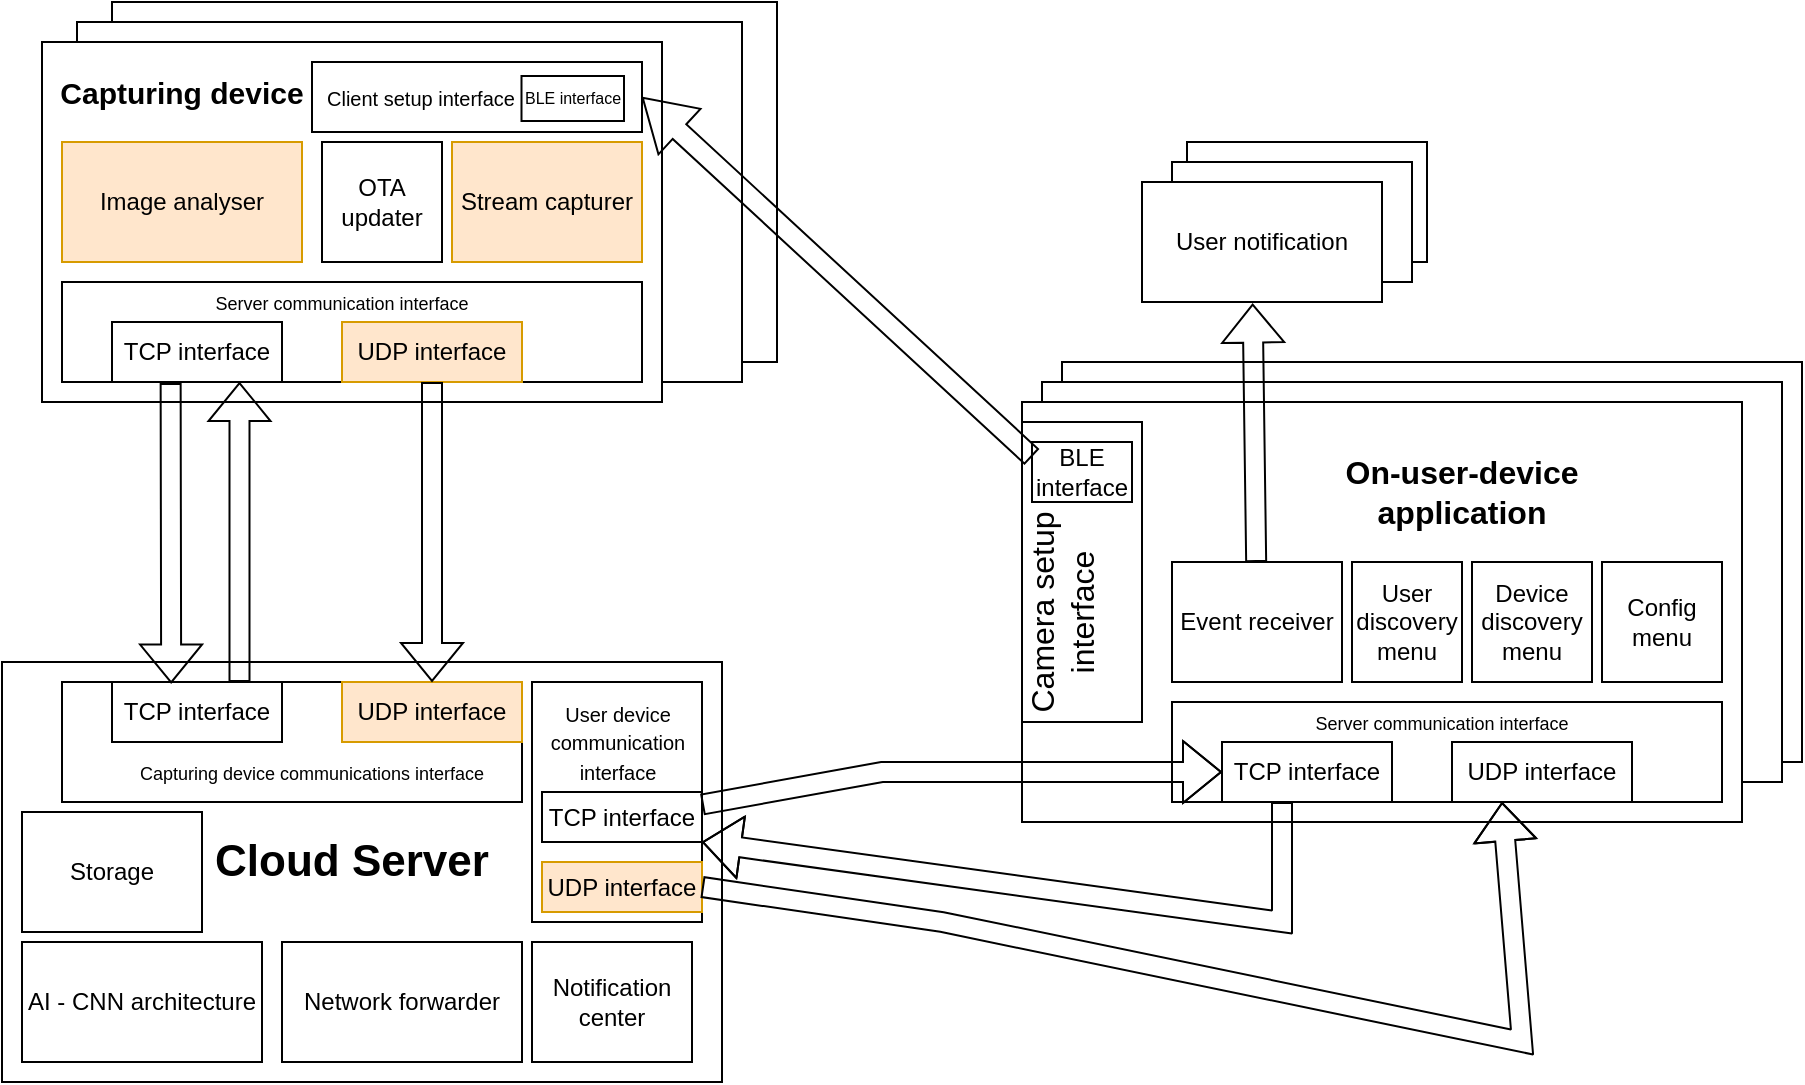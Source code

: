 <mxfile version="23.1.7" type="device">
  <diagram name="Page-1" id="WWrtLM3kdnhNsB_Eunjz">
    <mxGraphModel dx="1274" dy="723" grid="1" gridSize="10" guides="1" tooltips="1" connect="1" arrows="1" fold="1" page="1" pageScale="1" pageWidth="850" pageHeight="1100" math="0" shadow="0">
      <root>
        <mxCell id="0" />
        <mxCell id="1" parent="0" />
        <mxCell id="8z0fcw80SUr7YGMnGmI_-52" value="" style="rounded=0;whiteSpace=wrap;html=1;" parent="1" vertex="1">
          <mxGeometry x="752.5" y="280" width="120" height="60" as="geometry" />
        </mxCell>
        <mxCell id="8z0fcw80SUr7YGMnGmI_-51" value="" style="rounded=0;whiteSpace=wrap;html=1;" parent="1" vertex="1">
          <mxGeometry x="745" y="290" width="120" height="60" as="geometry" />
        </mxCell>
        <mxCell id="8z0fcw80SUr7YGMnGmI_-50" value="" style="rounded=0;whiteSpace=wrap;html=1;" parent="1" vertex="1">
          <mxGeometry x="690" y="390" width="370" height="200" as="geometry" />
        </mxCell>
        <mxCell id="8z0fcw80SUr7YGMnGmI_-49" value="" style="rounded=0;whiteSpace=wrap;html=1;" parent="1" vertex="1">
          <mxGeometry x="680" y="400" width="370" height="200" as="geometry" />
        </mxCell>
        <mxCell id="8z0fcw80SUr7YGMnGmI_-24" value="" style="rounded=0;whiteSpace=wrap;html=1;" parent="1" vertex="1">
          <mxGeometry x="215" y="210" width="332.5" height="180" as="geometry" />
        </mxCell>
        <mxCell id="8z0fcw80SUr7YGMnGmI_-23" value="" style="rounded=0;whiteSpace=wrap;html=1;" parent="1" vertex="1">
          <mxGeometry x="197.5" y="220" width="332.5" height="180" as="geometry" />
        </mxCell>
        <mxCell id="8z0fcw80SUr7YGMnGmI_-2" value="" style="rounded=0;whiteSpace=wrap;html=1;" parent="1" vertex="1">
          <mxGeometry x="160" y="540" width="360" height="210" as="geometry" />
        </mxCell>
        <mxCell id="8z0fcw80SUr7YGMnGmI_-3" value="&lt;font style=&quot;font-size: 22px;&quot;&gt;Cloud Server&lt;/font&gt;" style="text;html=1;strokeColor=none;fillColor=none;align=center;verticalAlign=middle;whiteSpace=wrap;rounded=0;fontStyle=1" parent="1" vertex="1">
          <mxGeometry x="260" y="605" width="150" height="70" as="geometry" />
        </mxCell>
        <mxCell id="8z0fcw80SUr7YGMnGmI_-4" value="AI - CNN architecture" style="rounded=0;whiteSpace=wrap;html=1;" parent="1" vertex="1">
          <mxGeometry x="170" y="680" width="120" height="60" as="geometry" />
        </mxCell>
        <mxCell id="8z0fcw80SUr7YGMnGmI_-5" value="Network forwarder" style="rounded=0;whiteSpace=wrap;html=1;" parent="1" vertex="1">
          <mxGeometry x="300" y="680" width="120" height="60" as="geometry" />
        </mxCell>
        <mxCell id="8z0fcw80SUr7YGMnGmI_-6" value="" style="rounded=0;whiteSpace=wrap;html=1;" parent="1" vertex="1">
          <mxGeometry x="180" y="230" width="310" height="180" as="geometry" />
        </mxCell>
        <mxCell id="8z0fcw80SUr7YGMnGmI_-7" value="&lt;font style=&quot;font-size: 15px;&quot;&gt;Capturing device&lt;/font&gt;" style="text;html=1;strokeColor=none;fillColor=none;align=center;verticalAlign=middle;whiteSpace=wrap;rounded=0;fontStyle=1" parent="1" vertex="1">
          <mxGeometry x="185" y="240" width="130" height="30" as="geometry" />
        </mxCell>
        <mxCell id="8z0fcw80SUr7YGMnGmI_-8" value="Image analyser" style="rounded=0;whiteSpace=wrap;html=1;fillColor=#ffe6cc;strokeColor=#d79b00;" parent="1" vertex="1">
          <mxGeometry x="190" y="280" width="120" height="60" as="geometry" />
        </mxCell>
        <mxCell id="8z0fcw80SUr7YGMnGmI_-9" value="OTA updater" style="rounded=0;whiteSpace=wrap;html=1;" parent="1" vertex="1">
          <mxGeometry x="320" y="280" width="60" height="60" as="geometry" />
        </mxCell>
        <mxCell id="8z0fcw80SUr7YGMnGmI_-10" value="" style="rounded=0;whiteSpace=wrap;html=1;" parent="1" vertex="1">
          <mxGeometry x="190" y="550" width="230" height="60" as="geometry" />
        </mxCell>
        <mxCell id="8z0fcw80SUr7YGMnGmI_-12" value="&lt;font style=&quot;font-size: 9px;&quot;&gt;Capturing device communications interface&lt;/font&gt;" style="text;html=1;strokeColor=none;fillColor=none;align=center;verticalAlign=middle;whiteSpace=wrap;rounded=0;" parent="1" vertex="1">
          <mxGeometry x="220" y="580" width="190" height="30" as="geometry" />
        </mxCell>
        <mxCell id="8z0fcw80SUr7YGMnGmI_-13" value="TCP interface" style="rounded=0;whiteSpace=wrap;html=1;" parent="1" vertex="1">
          <mxGeometry x="215" y="550" width="85" height="30" as="geometry" />
        </mxCell>
        <mxCell id="8z0fcw80SUr7YGMnGmI_-14" value="UDP interface" style="rounded=0;whiteSpace=wrap;html=1;fillColor=#ffe6cc;strokeColor=#d79b00;" parent="1" vertex="1">
          <mxGeometry x="330" y="550" width="90" height="30" as="geometry" />
        </mxCell>
        <mxCell id="8z0fcw80SUr7YGMnGmI_-15" value="" style="rounded=0;whiteSpace=wrap;html=1;" parent="1" vertex="1">
          <mxGeometry x="190" y="350" width="290" height="50" as="geometry" />
        </mxCell>
        <mxCell id="8z0fcw80SUr7YGMnGmI_-16" value="&lt;font style=&quot;font-size: 9px;&quot;&gt;Server communication interface&lt;br&gt;&lt;/font&gt;" style="text;html=1;strokeColor=none;fillColor=none;align=center;verticalAlign=middle;whiteSpace=wrap;rounded=0;" parent="1" vertex="1">
          <mxGeometry x="255" y="350" width="150" height="20" as="geometry" />
        </mxCell>
        <mxCell id="8z0fcw80SUr7YGMnGmI_-18" value="TCP interface" style="rounded=0;whiteSpace=wrap;html=1;" parent="1" vertex="1">
          <mxGeometry x="215" y="370" width="85" height="30" as="geometry" />
        </mxCell>
        <mxCell id="8z0fcw80SUr7YGMnGmI_-19" value="UDP interface" style="rounded=0;whiteSpace=wrap;html=1;fillColor=#ffe6cc;strokeColor=#d79b00;" parent="1" vertex="1">
          <mxGeometry x="330" y="370" width="90" height="30" as="geometry" />
        </mxCell>
        <mxCell id="8z0fcw80SUr7YGMnGmI_-20" value="" style="rounded=0;whiteSpace=wrap;html=1;" parent="1" vertex="1">
          <mxGeometry x="670" y="410" width="360" height="210" as="geometry" />
        </mxCell>
        <mxCell id="8z0fcw80SUr7YGMnGmI_-21" value="&lt;font style=&quot;font-size: 16px;&quot;&gt;On-user-device application&lt;/font&gt;" style="text;html=1;strokeColor=none;fillColor=none;align=center;verticalAlign=middle;whiteSpace=wrap;rounded=0;fontStyle=1" parent="1" vertex="1">
          <mxGeometry x="820" y="440" width="140" height="30" as="geometry" />
        </mxCell>
        <mxCell id="8z0fcw80SUr7YGMnGmI_-25" value="" style="shape=flexArrow;endArrow=classic;html=1;rounded=0;entryX=0.348;entryY=0.025;entryDx=0;entryDy=0;entryPerimeter=0;exitX=0.345;exitY=1.016;exitDx=0;exitDy=0;exitPerimeter=0;" parent="1" source="8z0fcw80SUr7YGMnGmI_-18" target="8z0fcw80SUr7YGMnGmI_-13" edge="1">
          <mxGeometry width="50" height="50" relative="1" as="geometry">
            <mxPoint x="249.31" y="400" as="sourcePoint" />
            <mxPoint x="249.31" y="490" as="targetPoint" />
          </mxGeometry>
        </mxCell>
        <mxCell id="8z0fcw80SUr7YGMnGmI_-26" value="" style="shape=flexArrow;endArrow=classic;html=1;rounded=0;entryX=0.75;entryY=1;entryDx=0;entryDy=0;exitX=0.75;exitY=0;exitDx=0;exitDy=0;" parent="1" source="8z0fcw80SUr7YGMnGmI_-13" target="8z0fcw80SUr7YGMnGmI_-18" edge="1">
          <mxGeometry width="50" height="50" relative="1" as="geometry">
            <mxPoint x="280" y="530" as="sourcePoint" />
            <mxPoint x="280" y="420" as="targetPoint" />
          </mxGeometry>
        </mxCell>
        <mxCell id="8z0fcw80SUr7YGMnGmI_-28" value="Notification center" style="rounded=0;whiteSpace=wrap;html=1;" parent="1" vertex="1">
          <mxGeometry x="425" y="680" width="80" height="60" as="geometry" />
        </mxCell>
        <mxCell id="8z0fcw80SUr7YGMnGmI_-27" value="" style="shape=flexArrow;endArrow=classic;html=1;rounded=0;" parent="1" source="8z0fcw80SUr7YGMnGmI_-19" target="8z0fcw80SUr7YGMnGmI_-14" edge="1">
          <mxGeometry width="50" height="50" relative="1" as="geometry">
            <mxPoint x="420" y="500" as="sourcePoint" />
            <mxPoint x="470" y="450" as="targetPoint" />
          </mxGeometry>
        </mxCell>
        <mxCell id="8z0fcw80SUr7YGMnGmI_-30" value="" style="rounded=0;whiteSpace=wrap;html=1;" parent="1" vertex="1">
          <mxGeometry x="425" y="550" width="85" height="120" as="geometry" />
        </mxCell>
        <mxCell id="8z0fcw80SUr7YGMnGmI_-31" value="&lt;font style=&quot;font-size: 10px;&quot;&gt;User device communication interface&lt;/font&gt;" style="text;html=1;strokeColor=none;fillColor=none;align=center;verticalAlign=middle;whiteSpace=wrap;rounded=0;" parent="1" vertex="1">
          <mxGeometry x="428.75" y="560" width="77.5" height="40" as="geometry" />
        </mxCell>
        <mxCell id="8z0fcw80SUr7YGMnGmI_-32" value="TCP interface" style="rounded=0;whiteSpace=wrap;html=1;" parent="1" vertex="1">
          <mxGeometry x="430" y="605" width="80" height="25" as="geometry" />
        </mxCell>
        <mxCell id="8z0fcw80SUr7YGMnGmI_-33" value="UDP interface" style="rounded=0;whiteSpace=wrap;html=1;fillColor=#ffe6cc;strokeColor=#d79b00;" parent="1" vertex="1">
          <mxGeometry x="430" y="640" width="80" height="25" as="geometry" />
        </mxCell>
        <mxCell id="8z0fcw80SUr7YGMnGmI_-36" value="" style="rounded=0;whiteSpace=wrap;html=1;" parent="1" vertex="1">
          <mxGeometry x="745" y="560" width="275" height="50" as="geometry" />
        </mxCell>
        <mxCell id="8z0fcw80SUr7YGMnGmI_-37" value="&lt;font style=&quot;font-size: 9px;&quot;&gt;Server communication interface&lt;br&gt;&lt;/font&gt;" style="text;html=1;strokeColor=none;fillColor=none;align=center;verticalAlign=middle;whiteSpace=wrap;rounded=0;" parent="1" vertex="1">
          <mxGeometry x="805" y="560" width="150" height="20" as="geometry" />
        </mxCell>
        <mxCell id="8z0fcw80SUr7YGMnGmI_-38" value="TCP interface" style="rounded=0;whiteSpace=wrap;html=1;" parent="1" vertex="1">
          <mxGeometry x="770" y="580" width="85" height="30" as="geometry" />
        </mxCell>
        <mxCell id="8z0fcw80SUr7YGMnGmI_-39" value="UDP interface" style="rounded=0;whiteSpace=wrap;html=1;" parent="1" vertex="1">
          <mxGeometry x="885" y="580" width="90" height="30" as="geometry" />
        </mxCell>
        <mxCell id="8z0fcw80SUr7YGMnGmI_-40" value="Event receiver" style="rounded=0;whiteSpace=wrap;html=1;" parent="1" vertex="1">
          <mxGeometry x="745" y="490" width="85" height="60" as="geometry" />
        </mxCell>
        <mxCell id="8z0fcw80SUr7YGMnGmI_-41" value="User discovery menu" style="rounded=0;whiteSpace=wrap;html=1;" parent="1" vertex="1">
          <mxGeometry x="835" y="490" width="55" height="60" as="geometry" />
        </mxCell>
        <mxCell id="8z0fcw80SUr7YGMnGmI_-42" value="Device discovery menu" style="rounded=0;whiteSpace=wrap;html=1;" parent="1" vertex="1">
          <mxGeometry x="895" y="490" width="60" height="60" as="geometry" />
        </mxCell>
        <mxCell id="8z0fcw80SUr7YGMnGmI_-43" value="User notification" style="rounded=0;whiteSpace=wrap;html=1;" parent="1" vertex="1">
          <mxGeometry x="730" y="300" width="120" height="60" as="geometry" />
        </mxCell>
        <mxCell id="8z0fcw80SUr7YGMnGmI_-44" value="" style="shape=flexArrow;endArrow=classic;html=1;rounded=0;entryX=0.461;entryY=1.013;entryDx=0;entryDy=0;entryPerimeter=0;" parent="1" source="8z0fcw80SUr7YGMnGmI_-40" target="8z0fcw80SUr7YGMnGmI_-43" edge="1">
          <mxGeometry width="50" height="50" relative="1" as="geometry">
            <mxPoint x="780" y="490" as="sourcePoint" />
            <mxPoint x="790" y="400" as="targetPoint" />
          </mxGeometry>
        </mxCell>
        <mxCell id="8z0fcw80SUr7YGMnGmI_-46" value="" style="shape=flexArrow;endArrow=classic;html=1;rounded=0;exitX=1;exitY=0.5;exitDx=0;exitDy=0;" parent="1" source="8z0fcw80SUr7YGMnGmI_-33" edge="1">
          <mxGeometry width="50" height="50" relative="1" as="geometry">
            <mxPoint x="560" y="670" as="sourcePoint" />
            <mxPoint x="910" y="610" as="targetPoint" />
            <Array as="points">
              <mxPoint x="630" y="670" />
              <mxPoint x="920" y="730" />
            </Array>
          </mxGeometry>
        </mxCell>
        <mxCell id="8z0fcw80SUr7YGMnGmI_-47" value="" style="shape=flexArrow;endArrow=classic;html=1;rounded=0;entryX=0;entryY=0.5;entryDx=0;entryDy=0;exitX=1;exitY=0.25;exitDx=0;exitDy=0;" parent="1" source="8z0fcw80SUr7YGMnGmI_-32" target="8z0fcw80SUr7YGMnGmI_-38" edge="1">
          <mxGeometry width="50" height="50" relative="1" as="geometry">
            <mxPoint x="470" y="530" as="sourcePoint" />
            <mxPoint x="520" y="480" as="targetPoint" />
            <Array as="points">
              <mxPoint x="600" y="595" />
            </Array>
          </mxGeometry>
        </mxCell>
        <mxCell id="8z0fcw80SUr7YGMnGmI_-48" value="" style="shape=flexArrow;endArrow=classic;html=1;rounded=0;exitX=0.353;exitY=1;exitDx=0;exitDy=0;exitPerimeter=0;entryX=1;entryY=1;entryDx=0;entryDy=0;" parent="1" source="8z0fcw80SUr7YGMnGmI_-38" target="8z0fcw80SUr7YGMnGmI_-32" edge="1">
          <mxGeometry width="50" height="50" relative="1" as="geometry">
            <mxPoint x="470" y="530" as="sourcePoint" />
            <mxPoint x="520" y="480" as="targetPoint" />
            <Array as="points">
              <mxPoint x="800" y="670" />
            </Array>
          </mxGeometry>
        </mxCell>
        <mxCell id="8z0fcw80SUr7YGMnGmI_-53" value="Config menu" style="rounded=0;whiteSpace=wrap;html=1;" parent="1" vertex="1">
          <mxGeometry x="960" y="490" width="60" height="60" as="geometry" />
        </mxCell>
        <mxCell id="8z0fcw80SUr7YGMnGmI_-54" value="Stream capturer" style="rounded=0;whiteSpace=wrap;html=1;fillColor=#ffe6cc;strokeColor=#d79b00;" parent="1" vertex="1">
          <mxGeometry x="385" y="280" width="95" height="60" as="geometry" />
        </mxCell>
        <mxCell id="8z0fcw80SUr7YGMnGmI_-55" value="Storage" style="rounded=0;whiteSpace=wrap;html=1;" parent="1" vertex="1">
          <mxGeometry x="170" y="615" width="90" height="60" as="geometry" />
        </mxCell>
        <mxCell id="Nf6fq1ZOLMNAQtsEaLeK-1" value="" style="rounded=0;whiteSpace=wrap;html=1;" vertex="1" parent="1">
          <mxGeometry x="670" y="420" width="60" height="150" as="geometry" />
        </mxCell>
        <mxCell id="Nf6fq1ZOLMNAQtsEaLeK-2" value="Camera setup interface" style="text;html=1;align=center;verticalAlign=middle;whiteSpace=wrap;rounded=0;fontSize=16;rotation=270;" vertex="1" parent="1">
          <mxGeometry x="610" y="500" width="160" height="30" as="geometry" />
        </mxCell>
        <mxCell id="Nf6fq1ZOLMNAQtsEaLeK-3" value="BLE interface" style="rounded=0;whiteSpace=wrap;html=1;" vertex="1" parent="1">
          <mxGeometry x="675" y="430" width="50" height="30" as="geometry" />
        </mxCell>
        <mxCell id="Nf6fq1ZOLMNAQtsEaLeK-4" value="" style="rounded=0;whiteSpace=wrap;html=1;" vertex="1" parent="1">
          <mxGeometry x="315" y="240" width="165" height="35" as="geometry" />
        </mxCell>
        <mxCell id="Nf6fq1ZOLMNAQtsEaLeK-6" value="Client setup interface" style="text;html=1;align=center;verticalAlign=middle;whiteSpace=wrap;rounded=0;fontSize=10;" vertex="1" parent="1">
          <mxGeometry x="320" y="231.25" width="98.75" height="52.5" as="geometry" />
        </mxCell>
        <mxCell id="Nf6fq1ZOLMNAQtsEaLeK-7" value="BLE interface" style="rounded=0;whiteSpace=wrap;html=1;fontSize=8;" vertex="1" parent="1">
          <mxGeometry x="419.75" y="247" width="51.25" height="22.5" as="geometry" />
        </mxCell>
        <mxCell id="Nf6fq1ZOLMNAQtsEaLeK-8" value="" style="shape=flexArrow;endArrow=classic;html=1;rounded=0;fontSize=12;startSize=8;endSize=8;entryX=1;entryY=0.5;entryDx=0;entryDy=0;exitX=0;exitY=0.25;exitDx=0;exitDy=0;" edge="1" parent="1" source="Nf6fq1ZOLMNAQtsEaLeK-3" target="Nf6fq1ZOLMNAQtsEaLeK-4">
          <mxGeometry width="50" height="50" relative="1" as="geometry">
            <mxPoint x="670" y="510" as="sourcePoint" />
            <mxPoint x="580" y="310" as="targetPoint" />
          </mxGeometry>
        </mxCell>
      </root>
    </mxGraphModel>
  </diagram>
</mxfile>
